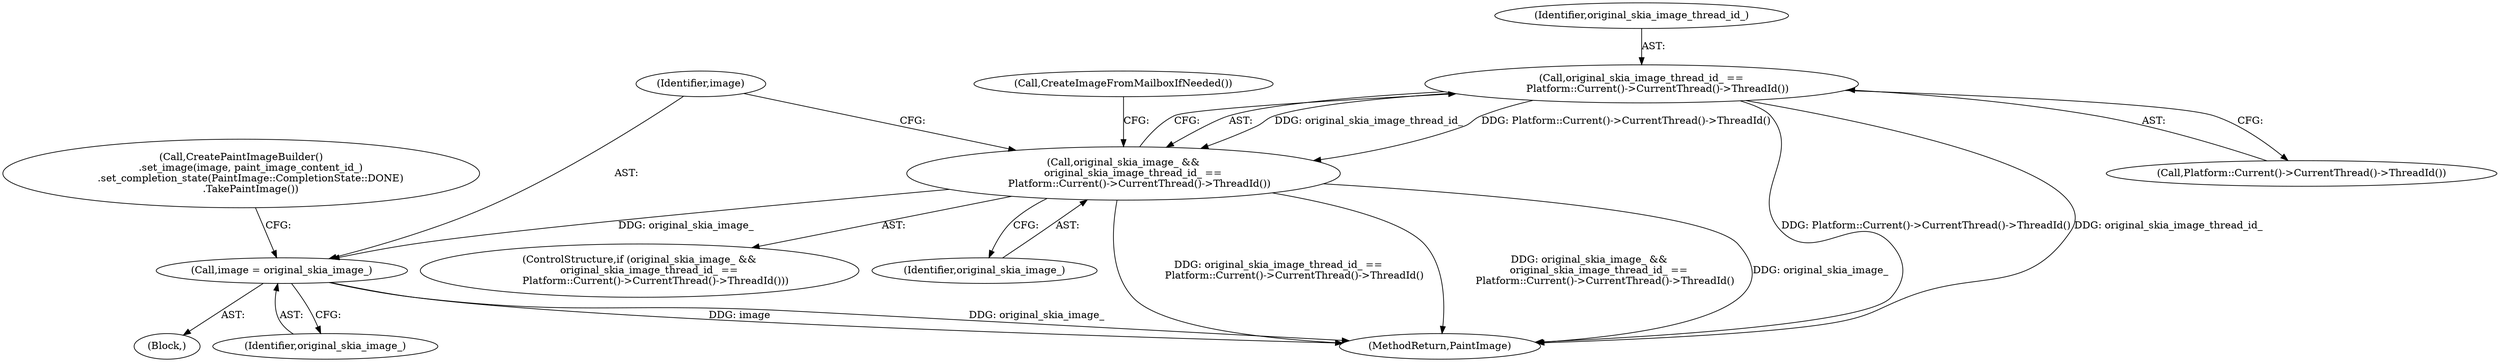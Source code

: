 digraph "1_Chrome_78d89fe556cb5dabbc47b4967cdf55e607e29580_8@API" {
"1000112" [label="(Call,original_skia_image_thread_id_ ==\n          Platform::Current()->CurrentThread()->ThreadId())"];
"1000110" [label="(Call,original_skia_image_ &&\n      original_skia_image_thread_id_ ==\n          Platform::Current()->CurrentThread()->ThreadId())"];
"1000116" [label="(Call,image = original_skia_image_)"];
"1000115" [label="(Block,)"];
"1000114" [label="(Call,Platform::Current()->CurrentThread()->ThreadId())"];
"1000109" [label="(ControlStructure,if (original_skia_image_ &&\n      original_skia_image_thread_id_ ==\n          Platform::Current()->CurrentThread()->ThreadId()))"];
"1000111" [label="(Identifier,original_skia_image_)"];
"1000117" [label="(Identifier,image)"];
"1000127" [label="(MethodReturn,PaintImage)"];
"1000126" [label="(Call,CreatePaintImageBuilder()\n      .set_image(image, paint_image_content_id_)\n      .set_completion_state(PaintImage::CompletionState::DONE)\n      .TakePaintImage())"];
"1000110" [label="(Call,original_skia_image_ &&\n      original_skia_image_thread_id_ ==\n          Platform::Current()->CurrentThread()->ThreadId())"];
"1000112" [label="(Call,original_skia_image_thread_id_ ==\n          Platform::Current()->CurrentThread()->ThreadId())"];
"1000113" [label="(Identifier,original_skia_image_thread_id_)"];
"1000118" [label="(Identifier,original_skia_image_)"];
"1000121" [label="(Call,CreateImageFromMailboxIfNeeded())"];
"1000116" [label="(Call,image = original_skia_image_)"];
"1000112" -> "1000110"  [label="AST: "];
"1000112" -> "1000114"  [label="CFG: "];
"1000113" -> "1000112"  [label="AST: "];
"1000114" -> "1000112"  [label="AST: "];
"1000110" -> "1000112"  [label="CFG: "];
"1000112" -> "1000127"  [label="DDG: Platform::Current()->CurrentThread()->ThreadId()"];
"1000112" -> "1000127"  [label="DDG: original_skia_image_thread_id_"];
"1000112" -> "1000110"  [label="DDG: original_skia_image_thread_id_"];
"1000112" -> "1000110"  [label="DDG: Platform::Current()->CurrentThread()->ThreadId()"];
"1000110" -> "1000109"  [label="AST: "];
"1000110" -> "1000111"  [label="CFG: "];
"1000111" -> "1000110"  [label="AST: "];
"1000117" -> "1000110"  [label="CFG: "];
"1000121" -> "1000110"  [label="CFG: "];
"1000110" -> "1000127"  [label="DDG: original_skia_image_thread_id_ ==\n          Platform::Current()->CurrentThread()->ThreadId()"];
"1000110" -> "1000127"  [label="DDG: original_skia_image_ &&\n      original_skia_image_thread_id_ ==\n          Platform::Current()->CurrentThread()->ThreadId()"];
"1000110" -> "1000127"  [label="DDG: original_skia_image_"];
"1000110" -> "1000116"  [label="DDG: original_skia_image_"];
"1000116" -> "1000115"  [label="AST: "];
"1000116" -> "1000118"  [label="CFG: "];
"1000117" -> "1000116"  [label="AST: "];
"1000118" -> "1000116"  [label="AST: "];
"1000126" -> "1000116"  [label="CFG: "];
"1000116" -> "1000127"  [label="DDG: image"];
"1000116" -> "1000127"  [label="DDG: original_skia_image_"];
}
